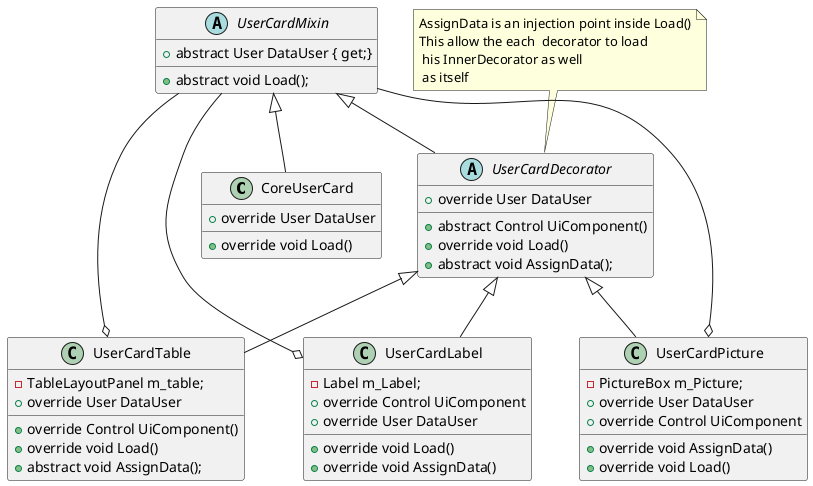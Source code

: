 @startuml
class CoreUserCard
{
        + override User DataUser
        + override void Load()
}
abstract class UserCardDecorator
{
    + abstract Control UiComponent()
    + override User DataUser
    + override void Load()
    + abstract void AssignData();
}

abstract class UserCardMixin
{
    + abstract void Load();
    + abstract User DataUser { get;}
}
    
class UserCardLabel
{
    - Label m_Label;
    + override Control UiComponent
    + override User DataUser
    + override void Load()
    + override void AssignData()
}

class UserCardPicture
{
    - PictureBox m_Picture;
    + override User DataUser
    + override Control UiComponent 
    + override void AssignData()
        + override void Load()

}

    class UserCardTable
    {
    - TableLayoutPanel m_table;
    + override Control UiComponent()
    + override User DataUser
    + override void Load()
    + abstract void AssignData();
}


note "AssignData is an injection point inside Load()\nThis allow the each  decorator to load \n his InnerDecorator as well\n as itself"  as n1 
n1.. UserCardDecorator
UserCardMixin <|-- CoreUserCard
UserCardMixin <|-- UserCardDecorator
UserCardDecorator <|-- UserCardLabel
UserCardDecorator <|-- UserCardPicture
UserCardDecorator <|-- UserCardTable

UserCardMixin ---o UserCardLabel
UserCardMixin ---o UserCardPicture
UserCardMixin --o UserCardTable

@enduml